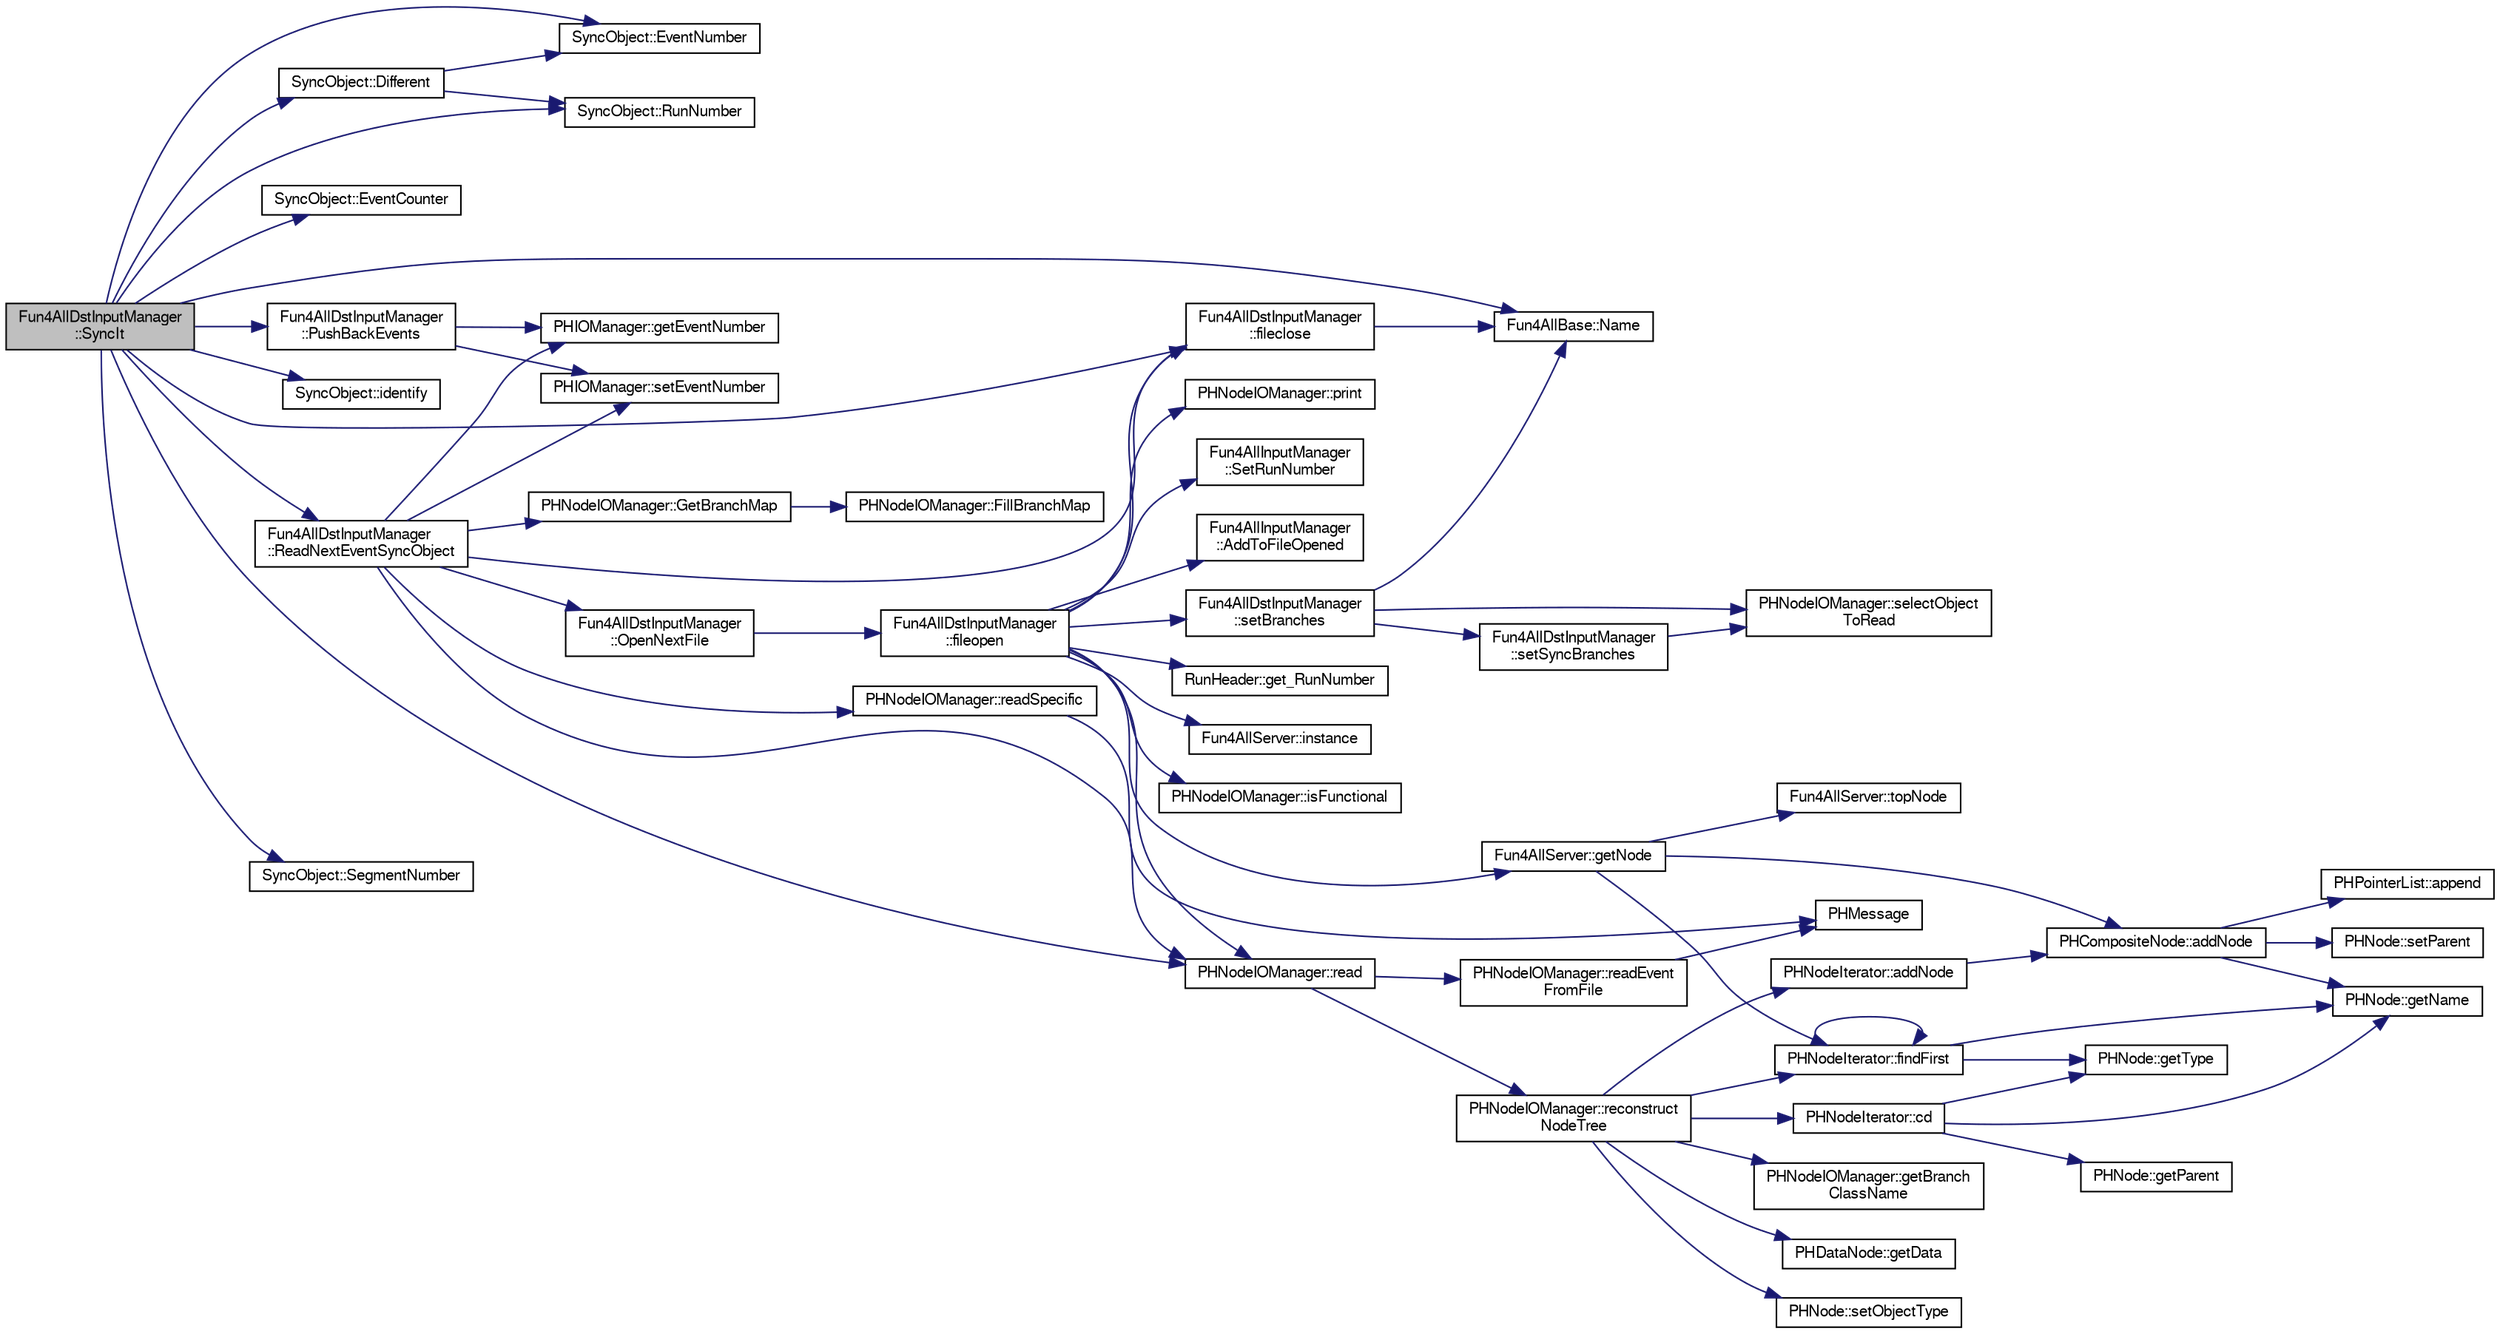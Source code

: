 digraph "Fun4AllDstInputManager::SyncIt"
{
  bgcolor="transparent";
  edge [fontname="FreeSans",fontsize="10",labelfontname="FreeSans",labelfontsize="10"];
  node [fontname="FreeSans",fontsize="10",shape=record];
  rankdir="LR";
  Node1 [label="Fun4AllDstInputManager\l::SyncIt",height=0.2,width=0.4,color="black", fillcolor="grey75", style="filled" fontcolor="black"];
  Node1 -> Node2 [color="midnightblue",fontsize="10",style="solid",fontname="FreeSans"];
  Node2 [label="SyncObject::Different",height=0.2,width=0.4,color="black",URL="$de/dbb/classSyncObject.html#ab8b7f5a87277828d6ea97d2ed3dd546d"];
  Node2 -> Node3 [color="midnightblue",fontsize="10",style="solid",fontname="FreeSans"];
  Node3 [label="SyncObject::EventNumber",height=0.2,width=0.4,color="black",URL="$de/dbb/classSyncObject.html#aa650d97c0d3ace8ae7945f54224228ef",tooltip="set Event Number "];
  Node2 -> Node4 [color="midnightblue",fontsize="10",style="solid",fontname="FreeSans"];
  Node4 [label="SyncObject::RunNumber",height=0.2,width=0.4,color="black",URL="$de/dbb/classSyncObject.html#af1188def459d0ff933d71e37c7afc0c5",tooltip="set Run Number "];
  Node1 -> Node5 [color="midnightblue",fontsize="10",style="solid",fontname="FreeSans"];
  Node5 [label="SyncObject::EventCounter",height=0.2,width=0.4,color="black",URL="$de/dbb/classSyncObject.html#ad679d42aac1a409a94d2e535766dcebd",tooltip="set Event Counter "];
  Node1 -> Node3 [color="midnightblue",fontsize="10",style="solid",fontname="FreeSans"];
  Node1 -> Node6 [color="midnightblue",fontsize="10",style="solid",fontname="FreeSans"];
  Node6 [label="Fun4AllDstInputManager\l::fileclose",height=0.2,width=0.4,color="black",URL="$d7/d0b/classFun4AllDstInputManager.html#acc1f41cde35bb897b779bea7fb452e78"];
  Node6 -> Node7 [color="midnightblue",fontsize="10",style="solid",fontname="FreeSans"];
  Node7 [label="Fun4AllBase::Name",height=0.2,width=0.4,color="black",URL="$d5/dec/classFun4AllBase.html#a41f9ac377743d046f590617fd6f4f0ed",tooltip="Returns the name of this module. "];
  Node1 -> Node8 [color="midnightblue",fontsize="10",style="solid",fontname="FreeSans"];
  Node8 [label="SyncObject::identify",height=0.2,width=0.4,color="black",URL="$de/dbb/classSyncObject.html#acd53115d581ec604b83ca0041ed7ccf4"];
  Node1 -> Node7 [color="midnightblue",fontsize="10",style="solid",fontname="FreeSans"];
  Node1 -> Node9 [color="midnightblue",fontsize="10",style="solid",fontname="FreeSans"];
  Node9 [label="Fun4AllDstInputManager\l::PushBackEvents",height=0.2,width=0.4,color="black",URL="$d7/d0b/classFun4AllDstInputManager.html#a8245204030490e70ef8658cf1b6794d5"];
  Node9 -> Node10 [color="midnightblue",fontsize="10",style="solid",fontname="FreeSans"];
  Node10 [label="PHIOManager::getEventNumber",height=0.2,width=0.4,color="black",URL="$d0/d36/classPHIOManager.html#aea7d5c3333137f593ad4cfc8f9c30466"];
  Node9 -> Node11 [color="midnightblue",fontsize="10",style="solid",fontname="FreeSans"];
  Node11 [label="PHIOManager::setEventNumber",height=0.2,width=0.4,color="black",URL="$d0/d36/classPHIOManager.html#aee0b0ab22284ccb71cdcc57d392c7432"];
  Node1 -> Node12 [color="midnightblue",fontsize="10",style="solid",fontname="FreeSans"];
  Node12 [label="PHNodeIOManager::read",height=0.2,width=0.4,color="black",URL="$d7/d4d/classPHNodeIOManager.html#a92da4bff2438e94d469011b7720f286f"];
  Node12 -> Node13 [color="midnightblue",fontsize="10",style="solid",fontname="FreeSans"];
  Node13 [label="PHNodeIOManager::reconstruct\lNodeTree",height=0.2,width=0.4,color="black",URL="$d7/d4d/classPHNodeIOManager.html#a3882997324989c7dd04e9f6b728af7db"];
  Node13 -> Node14 [color="midnightblue",fontsize="10",style="solid",fontname="FreeSans"];
  Node14 [label="PHNodeIterator::cd",height=0.2,width=0.4,color="black",URL="$d5/d07/classPHNodeIterator.html#a4cfa0490b6522394b13723c7db38a3a6"];
  Node14 -> Node15 [color="midnightblue",fontsize="10",style="solid",fontname="FreeSans"];
  Node15 [label="PHNode::getParent",height=0.2,width=0.4,color="black",URL="$dc/d82/classPHNode.html#a5c15cb20d02290b69eb4d7f6051c9722"];
  Node14 -> Node16 [color="midnightblue",fontsize="10",style="solid",fontname="FreeSans"];
  Node16 [label="PHNode::getType",height=0.2,width=0.4,color="black",URL="$dc/d82/classPHNode.html#a4ab1f90aed955a652813bfe377087bda"];
  Node14 -> Node17 [color="midnightblue",fontsize="10",style="solid",fontname="FreeSans"];
  Node17 [label="PHNode::getName",height=0.2,width=0.4,color="black",URL="$dc/d82/classPHNode.html#aca3576f926a4401eddc3d88bf0ce0de3"];
  Node13 -> Node18 [color="midnightblue",fontsize="10",style="solid",fontname="FreeSans"];
  Node18 [label="PHNodeIterator::addNode",height=0.2,width=0.4,color="black",URL="$d5/d07/classPHNodeIterator.html#a2c183a75c6a6784f38ff15b6163eb7ee"];
  Node18 -> Node19 [color="midnightblue",fontsize="10",style="solid",fontname="FreeSans"];
  Node19 [label="PHCompositeNode::addNode",height=0.2,width=0.4,color="black",URL="$d5/dca/classPHCompositeNode.html#ac7dbf017614c324e218a001d729607bf"];
  Node19 -> Node17 [color="midnightblue",fontsize="10",style="solid",fontname="FreeSans"];
  Node19 -> Node20 [color="midnightblue",fontsize="10",style="solid",fontname="FreeSans"];
  Node20 [label="PHNode::setParent",height=0.2,width=0.4,color="black",URL="$dc/d82/classPHNode.html#adda2bd6cef2d5067bbe3016a990b7198"];
  Node19 -> Node21 [color="midnightblue",fontsize="10",style="solid",fontname="FreeSans"];
  Node21 [label="PHPointerList::append",height=0.2,width=0.4,color="black",URL="$d6/d86/classPHPointerList.html#af5fc4e6958b5b90c57bfb497566f503c"];
  Node13 -> Node22 [color="midnightblue",fontsize="10",style="solid",fontname="FreeSans"];
  Node22 [label="PHNodeIOManager::getBranch\lClassName",height=0.2,width=0.4,color="black",URL="$d7/d4d/classPHNodeIOManager.html#a8be36f2013dddcf8026b0aeb9177dc7c"];
  Node13 -> Node23 [color="midnightblue",fontsize="10",style="solid",fontname="FreeSans"];
  Node23 [label="PHNodeIterator::findFirst",height=0.2,width=0.4,color="black",URL="$d5/d07/classPHNodeIterator.html#aea98bf8619af59b1212a94fb32106baa"];
  Node23 -> Node16 [color="midnightblue",fontsize="10",style="solid",fontname="FreeSans"];
  Node23 -> Node17 [color="midnightblue",fontsize="10",style="solid",fontname="FreeSans"];
  Node23 -> Node23 [color="midnightblue",fontsize="10",style="solid",fontname="FreeSans"];
  Node13 -> Node24 [color="midnightblue",fontsize="10",style="solid",fontname="FreeSans"];
  Node24 [label="PHDataNode::getData",height=0.2,width=0.4,color="black",URL="$d1/d3e/classPHDataNode.html#a1f3b856fd3ce165047be8aa97f4ab9f3"];
  Node13 -> Node25 [color="midnightblue",fontsize="10",style="solid",fontname="FreeSans"];
  Node25 [label="PHNode::setObjectType",height=0.2,width=0.4,color="black",URL="$dc/d82/classPHNode.html#a5efaced7ccd6df01fc40abbb07dfe61d"];
  Node12 -> Node26 [color="midnightblue",fontsize="10",style="solid",fontname="FreeSans"];
  Node26 [label="PHNodeIOManager::readEvent\lFromFile",height=0.2,width=0.4,color="black",URL="$d7/d4d/classPHNodeIOManager.html#a78c3103ae5561ab423517d5ebb880a38"];
  Node26 -> Node27 [color="midnightblue",fontsize="10",style="solid",fontname="FreeSans"];
  Node27 [label="PHMessage",height=0.2,width=0.4,color="black",URL="$d5/d88/PHMessage_8cc.html#a04070e856fed35b20952495249e0357f"];
  Node1 -> Node28 [color="midnightblue",fontsize="10",style="solid",fontname="FreeSans"];
  Node28 [label="Fun4AllDstInputManager\l::ReadNextEventSyncObject",height=0.2,width=0.4,color="black",URL="$d7/d0b/classFun4AllDstInputManager.html#ade26017b627e0e1f1ec0dec62ac7fd52"];
  Node28 -> Node6 [color="midnightblue",fontsize="10",style="solid",fontname="FreeSans"];
  Node28 -> Node29 [color="midnightblue",fontsize="10",style="solid",fontname="FreeSans"];
  Node29 [label="PHNodeIOManager::GetBranchMap",height=0.2,width=0.4,color="black",URL="$d7/d4d/classPHNodeIOManager.html#aecc6cb5d504ebfcf073084cc4dc79634"];
  Node29 -> Node30 [color="midnightblue",fontsize="10",style="solid",fontname="FreeSans"];
  Node30 [label="PHNodeIOManager::FillBranchMap",height=0.2,width=0.4,color="black",URL="$d7/d4d/classPHNodeIOManager.html#a30f1ed446167baeafca6e05b5fe25ed9"];
  Node28 -> Node10 [color="midnightblue",fontsize="10",style="solid",fontname="FreeSans"];
  Node28 -> Node31 [color="midnightblue",fontsize="10",style="solid",fontname="FreeSans"];
  Node31 [label="Fun4AllDstInputManager\l::OpenNextFile",height=0.2,width=0.4,color="black",URL="$d7/d0b/classFun4AllDstInputManager.html#ae4e92b95ae50ab72856d06c99b043496"];
  Node31 -> Node32 [color="midnightblue",fontsize="10",style="solid",fontname="FreeSans"];
  Node32 [label="Fun4AllDstInputManager\l::fileopen",height=0.2,width=0.4,color="black",URL="$d7/d0b/classFun4AllDstInputManager.html#a4d32eadb9f77d41387656b87377ef14f"];
  Node32 -> Node33 [color="midnightblue",fontsize="10",style="solid",fontname="FreeSans"];
  Node33 [label="Fun4AllInputManager\l::AddToFileOpened",height=0.2,width=0.4,color="black",URL="$d4/da9/classFun4AllInputManager.html#a98ac3fb04956625a423ef41a3909ba27"];
  Node32 -> Node6 [color="midnightblue",fontsize="10",style="solid",fontname="FreeSans"];
  Node32 -> Node34 [color="midnightblue",fontsize="10",style="solid",fontname="FreeSans"];
  Node34 [label="RunHeader::get_RunNumber",height=0.2,width=0.4,color="black",URL="$df/d35/classRunHeader.html#a73da574a4faeef5c0797024e8a7a534f",tooltip="get Run Number "];
  Node32 -> Node35 [color="midnightblue",fontsize="10",style="solid",fontname="FreeSans"];
  Node35 [label="Fun4AllServer::getNode",height=0.2,width=0.4,color="black",URL="$da/d29/classFun4AllServer.html#ac42fd391b795d9605811abb9394c2011"];
  Node35 -> Node36 [color="midnightblue",fontsize="10",style="solid",fontname="FreeSans"];
  Node36 [label="Fun4AllServer::topNode",height=0.2,width=0.4,color="black",URL="$da/d29/classFun4AllServer.html#abcaf6825367e5db292ff795237bdcf62"];
  Node35 -> Node23 [color="midnightblue",fontsize="10",style="solid",fontname="FreeSans"];
  Node35 -> Node19 [color="midnightblue",fontsize="10",style="solid",fontname="FreeSans"];
  Node32 -> Node37 [color="midnightblue",fontsize="10",style="solid",fontname="FreeSans"];
  Node37 [label="Fun4AllServer::instance",height=0.2,width=0.4,color="black",URL="$da/d29/classFun4AllServer.html#a3e55156f91b2c94bb6c4ef33ffce587a"];
  Node32 -> Node38 [color="midnightblue",fontsize="10",style="solid",fontname="FreeSans"];
  Node38 [label="PHNodeIOManager::isFunctional",height=0.2,width=0.4,color="black",URL="$d7/d4d/classPHNodeIOManager.html#a7fcd787c0049e4476b2534299b801b47"];
  Node32 -> Node39 [color="midnightblue",fontsize="10",style="solid",fontname="FreeSans"];
  Node39 [label="PHNodeIOManager::print",height=0.2,width=0.4,color="black",URL="$d7/d4d/classPHNodeIOManager.html#a2be363482604b6f51d9335d75b72a8ff"];
  Node32 -> Node12 [color="midnightblue",fontsize="10",style="solid",fontname="FreeSans"];
  Node32 -> Node40 [color="midnightblue",fontsize="10",style="solid",fontname="FreeSans"];
  Node40 [label="Fun4AllDstInputManager\l::setBranches",height=0.2,width=0.4,color="black",URL="$d7/d0b/classFun4AllDstInputManager.html#ae18b1ca89168aab89e6a9b867951f8ce"];
  Node40 -> Node7 [color="midnightblue",fontsize="10",style="solid",fontname="FreeSans"];
  Node40 -> Node41 [color="midnightblue",fontsize="10",style="solid",fontname="FreeSans"];
  Node41 [label="PHNodeIOManager::selectObject\lToRead",height=0.2,width=0.4,color="black",URL="$d7/d4d/classPHNodeIOManager.html#a7f701a7b25803133c586853f87454a3a"];
  Node40 -> Node42 [color="midnightblue",fontsize="10",style="solid",fontname="FreeSans"];
  Node42 [label="Fun4AllDstInputManager\l::setSyncBranches",height=0.2,width=0.4,color="black",URL="$d7/d0b/classFun4AllDstInputManager.html#a22bc575e2e8b3b72e67523a694acbf22"];
  Node42 -> Node41 [color="midnightblue",fontsize="10",style="solid",fontname="FreeSans"];
  Node32 -> Node43 [color="midnightblue",fontsize="10",style="solid",fontname="FreeSans"];
  Node43 [label="Fun4AllInputManager\l::SetRunNumber",height=0.2,width=0.4,color="black",URL="$d4/da9/classFun4AllInputManager.html#af9bf7d76be5d2c0b10843ae734da9bbb"];
  Node28 -> Node12 [color="midnightblue",fontsize="10",style="solid",fontname="FreeSans"];
  Node28 -> Node44 [color="midnightblue",fontsize="10",style="solid",fontname="FreeSans"];
  Node44 [label="PHNodeIOManager::readSpecific",height=0.2,width=0.4,color="black",URL="$d7/d4d/classPHNodeIOManager.html#a46838c856432158c96650747545e0645"];
  Node44 -> Node27 [color="midnightblue",fontsize="10",style="solid",fontname="FreeSans"];
  Node28 -> Node11 [color="midnightblue",fontsize="10",style="solid",fontname="FreeSans"];
  Node1 -> Node4 [color="midnightblue",fontsize="10",style="solid",fontname="FreeSans"];
  Node1 -> Node45 [color="midnightblue",fontsize="10",style="solid",fontname="FreeSans"];
  Node45 [label="SyncObject::SegmentNumber",height=0.2,width=0.4,color="black",URL="$de/dbb/classSyncObject.html#a9e8ffb7e35744a8f46cc59b4cf8fa1ca",tooltip="set Segment Number "];
}
